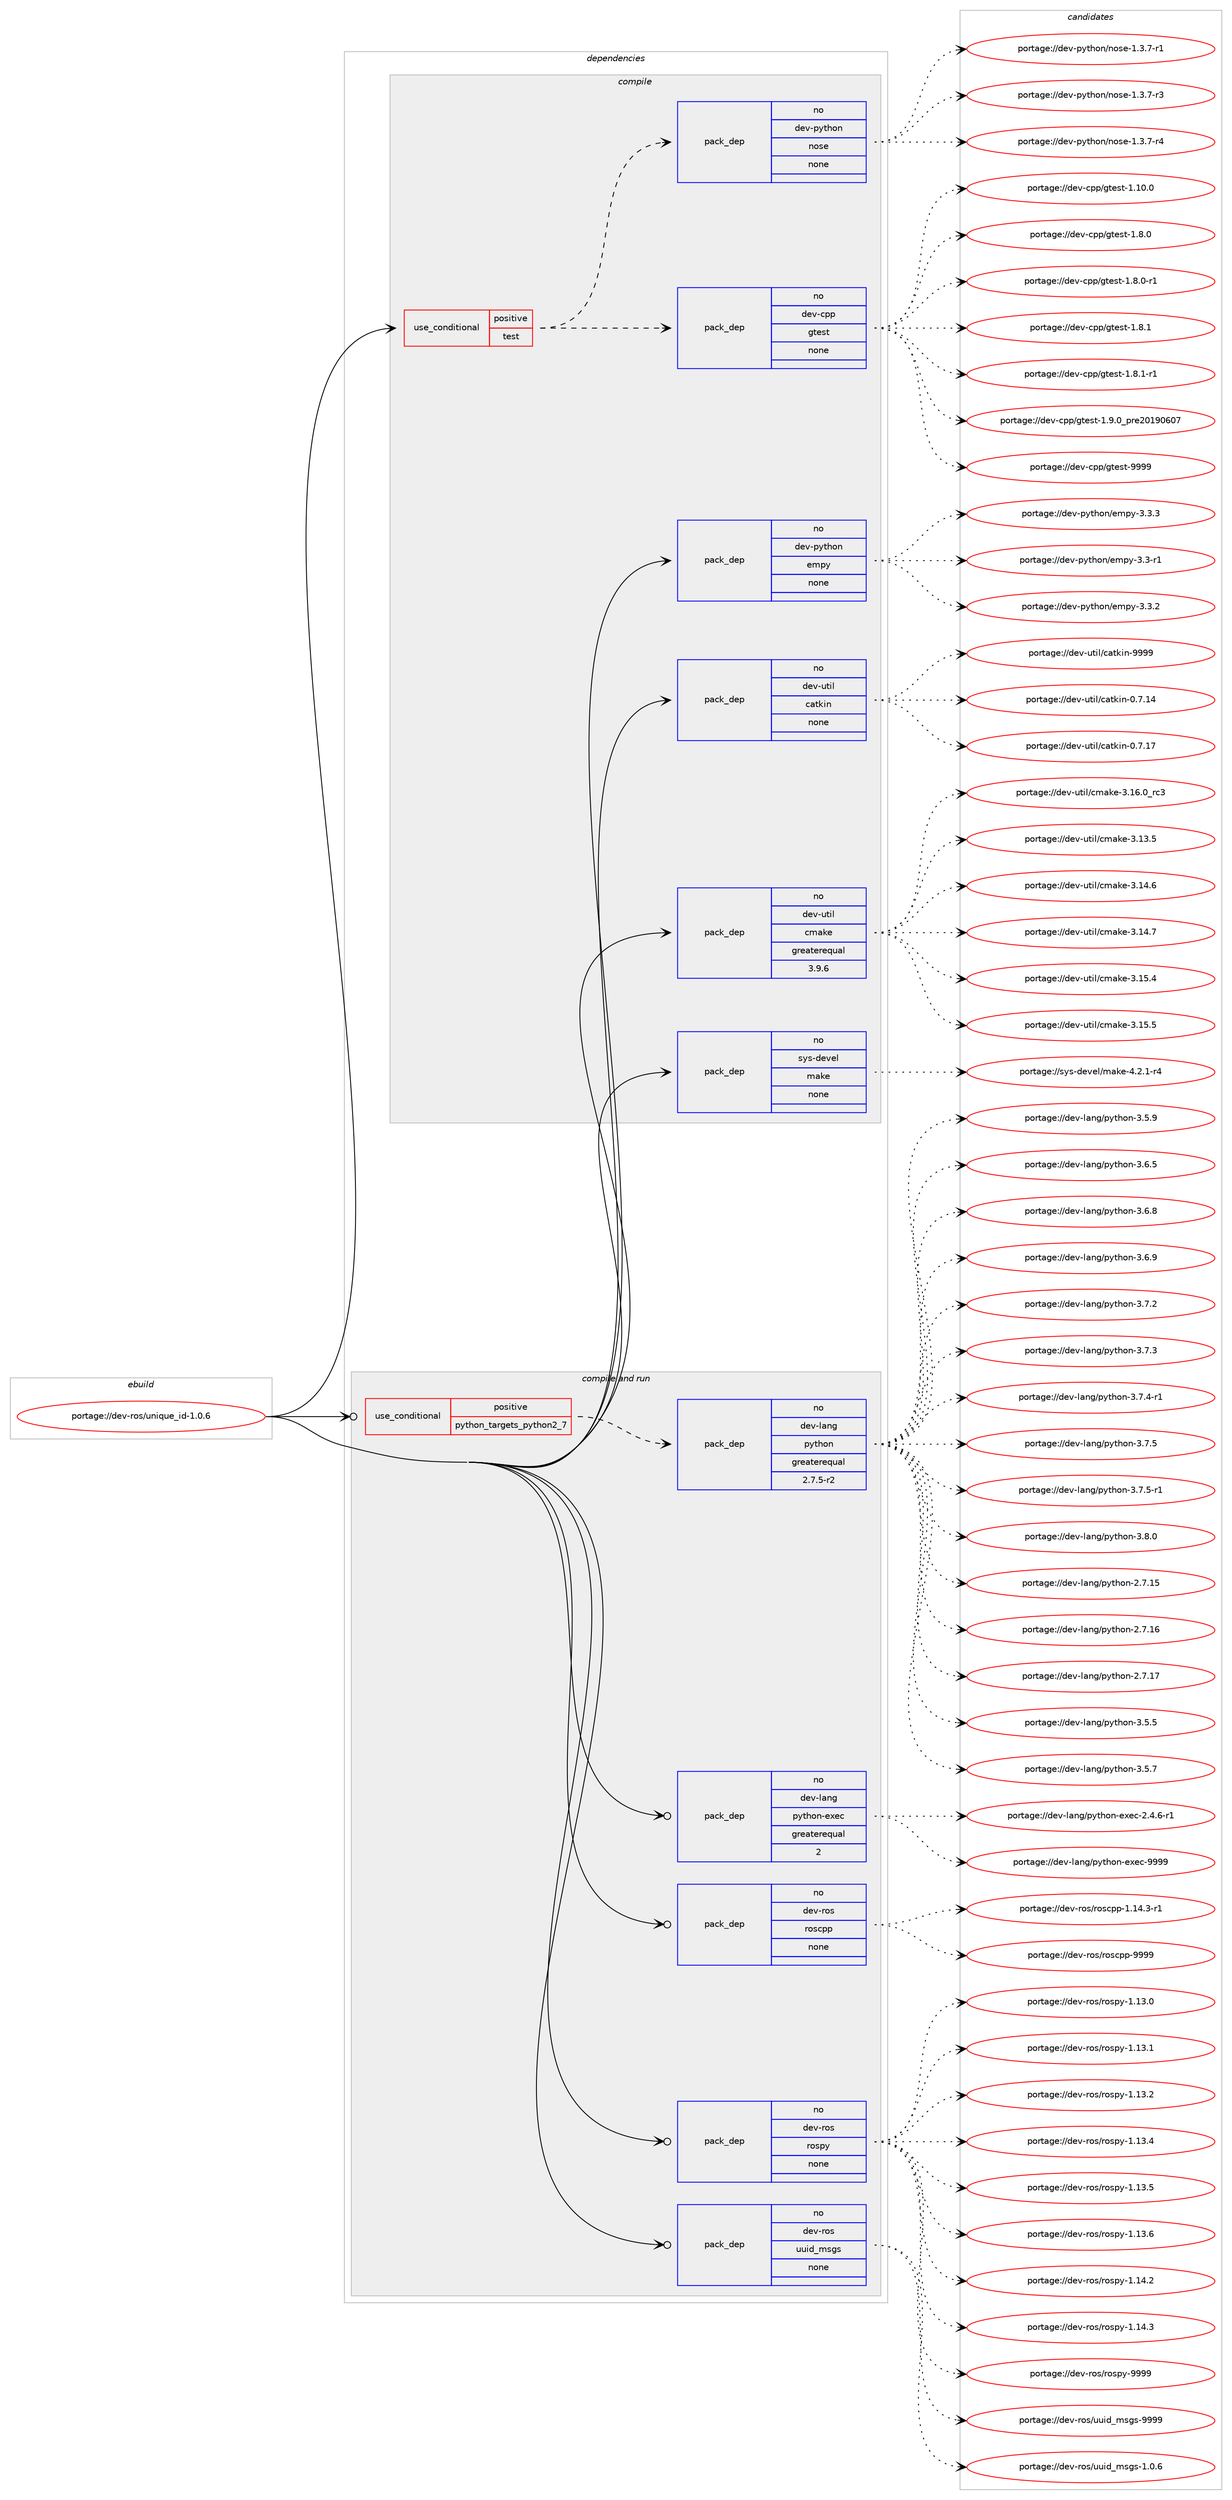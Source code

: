 digraph prolog {

# *************
# Graph options
# *************

newrank=true;
concentrate=true;
compound=true;
graph [rankdir=LR,fontname=Helvetica,fontsize=10,ranksep=1.5];#, ranksep=2.5, nodesep=0.2];
edge  [arrowhead=vee];
node  [fontname=Helvetica,fontsize=10];

# **********
# The ebuild
# **********

subgraph cluster_leftcol {
color=gray;
rank=same;
label=<<i>ebuild</i>>;
id [label="portage://dev-ros/unique_id-1.0.6", color=red, width=4, href="../dev-ros/unique_id-1.0.6.svg"];
}

# ****************
# The dependencies
# ****************

subgraph cluster_midcol {
color=gray;
label=<<i>dependencies</i>>;
subgraph cluster_compile {
fillcolor="#eeeeee";
style=filled;
label=<<i>compile</i>>;
subgraph cond45816 {
dependency207654 [label=<<TABLE BORDER="0" CELLBORDER="1" CELLSPACING="0" CELLPADDING="4"><TR><TD ROWSPAN="3" CELLPADDING="10">use_conditional</TD></TR><TR><TD>positive</TD></TR><TR><TD>test</TD></TR></TABLE>>, shape=none, color=red];
subgraph pack158410 {
dependency207655 [label=<<TABLE BORDER="0" CELLBORDER="1" CELLSPACING="0" CELLPADDING="4" WIDTH="220"><TR><TD ROWSPAN="6" CELLPADDING="30">pack_dep</TD></TR><TR><TD WIDTH="110">no</TD></TR><TR><TD>dev-cpp</TD></TR><TR><TD>gtest</TD></TR><TR><TD>none</TD></TR><TR><TD></TD></TR></TABLE>>, shape=none, color=blue];
}
dependency207654:e -> dependency207655:w [weight=20,style="dashed",arrowhead="vee"];
subgraph pack158411 {
dependency207656 [label=<<TABLE BORDER="0" CELLBORDER="1" CELLSPACING="0" CELLPADDING="4" WIDTH="220"><TR><TD ROWSPAN="6" CELLPADDING="30">pack_dep</TD></TR><TR><TD WIDTH="110">no</TD></TR><TR><TD>dev-python</TD></TR><TR><TD>nose</TD></TR><TR><TD>none</TD></TR><TR><TD></TD></TR></TABLE>>, shape=none, color=blue];
}
dependency207654:e -> dependency207656:w [weight=20,style="dashed",arrowhead="vee"];
}
id:e -> dependency207654:w [weight=20,style="solid",arrowhead="vee"];
subgraph pack158412 {
dependency207657 [label=<<TABLE BORDER="0" CELLBORDER="1" CELLSPACING="0" CELLPADDING="4" WIDTH="220"><TR><TD ROWSPAN="6" CELLPADDING="30">pack_dep</TD></TR><TR><TD WIDTH="110">no</TD></TR><TR><TD>dev-python</TD></TR><TR><TD>empy</TD></TR><TR><TD>none</TD></TR><TR><TD></TD></TR></TABLE>>, shape=none, color=blue];
}
id:e -> dependency207657:w [weight=20,style="solid",arrowhead="vee"];
subgraph pack158413 {
dependency207658 [label=<<TABLE BORDER="0" CELLBORDER="1" CELLSPACING="0" CELLPADDING="4" WIDTH="220"><TR><TD ROWSPAN="6" CELLPADDING="30">pack_dep</TD></TR><TR><TD WIDTH="110">no</TD></TR><TR><TD>dev-util</TD></TR><TR><TD>catkin</TD></TR><TR><TD>none</TD></TR><TR><TD></TD></TR></TABLE>>, shape=none, color=blue];
}
id:e -> dependency207658:w [weight=20,style="solid",arrowhead="vee"];
subgraph pack158414 {
dependency207659 [label=<<TABLE BORDER="0" CELLBORDER="1" CELLSPACING="0" CELLPADDING="4" WIDTH="220"><TR><TD ROWSPAN="6" CELLPADDING="30">pack_dep</TD></TR><TR><TD WIDTH="110">no</TD></TR><TR><TD>dev-util</TD></TR><TR><TD>cmake</TD></TR><TR><TD>greaterequal</TD></TR><TR><TD>3.9.6</TD></TR></TABLE>>, shape=none, color=blue];
}
id:e -> dependency207659:w [weight=20,style="solid",arrowhead="vee"];
subgraph pack158415 {
dependency207660 [label=<<TABLE BORDER="0" CELLBORDER="1" CELLSPACING="0" CELLPADDING="4" WIDTH="220"><TR><TD ROWSPAN="6" CELLPADDING="30">pack_dep</TD></TR><TR><TD WIDTH="110">no</TD></TR><TR><TD>sys-devel</TD></TR><TR><TD>make</TD></TR><TR><TD>none</TD></TR><TR><TD></TD></TR></TABLE>>, shape=none, color=blue];
}
id:e -> dependency207660:w [weight=20,style="solid",arrowhead="vee"];
}
subgraph cluster_compileandrun {
fillcolor="#eeeeee";
style=filled;
label=<<i>compile and run</i>>;
subgraph cond45817 {
dependency207661 [label=<<TABLE BORDER="0" CELLBORDER="1" CELLSPACING="0" CELLPADDING="4"><TR><TD ROWSPAN="3" CELLPADDING="10">use_conditional</TD></TR><TR><TD>positive</TD></TR><TR><TD>python_targets_python2_7</TD></TR></TABLE>>, shape=none, color=red];
subgraph pack158416 {
dependency207662 [label=<<TABLE BORDER="0" CELLBORDER="1" CELLSPACING="0" CELLPADDING="4" WIDTH="220"><TR><TD ROWSPAN="6" CELLPADDING="30">pack_dep</TD></TR><TR><TD WIDTH="110">no</TD></TR><TR><TD>dev-lang</TD></TR><TR><TD>python</TD></TR><TR><TD>greaterequal</TD></TR><TR><TD>2.7.5-r2</TD></TR></TABLE>>, shape=none, color=blue];
}
dependency207661:e -> dependency207662:w [weight=20,style="dashed",arrowhead="vee"];
}
id:e -> dependency207661:w [weight=20,style="solid",arrowhead="odotvee"];
subgraph pack158417 {
dependency207663 [label=<<TABLE BORDER="0" CELLBORDER="1" CELLSPACING="0" CELLPADDING="4" WIDTH="220"><TR><TD ROWSPAN="6" CELLPADDING="30">pack_dep</TD></TR><TR><TD WIDTH="110">no</TD></TR><TR><TD>dev-lang</TD></TR><TR><TD>python-exec</TD></TR><TR><TD>greaterequal</TD></TR><TR><TD>2</TD></TR></TABLE>>, shape=none, color=blue];
}
id:e -> dependency207663:w [weight=20,style="solid",arrowhead="odotvee"];
subgraph pack158418 {
dependency207664 [label=<<TABLE BORDER="0" CELLBORDER="1" CELLSPACING="0" CELLPADDING="4" WIDTH="220"><TR><TD ROWSPAN="6" CELLPADDING="30">pack_dep</TD></TR><TR><TD WIDTH="110">no</TD></TR><TR><TD>dev-ros</TD></TR><TR><TD>roscpp</TD></TR><TR><TD>none</TD></TR><TR><TD></TD></TR></TABLE>>, shape=none, color=blue];
}
id:e -> dependency207664:w [weight=20,style="solid",arrowhead="odotvee"];
subgraph pack158419 {
dependency207665 [label=<<TABLE BORDER="0" CELLBORDER="1" CELLSPACING="0" CELLPADDING="4" WIDTH="220"><TR><TD ROWSPAN="6" CELLPADDING="30">pack_dep</TD></TR><TR><TD WIDTH="110">no</TD></TR><TR><TD>dev-ros</TD></TR><TR><TD>rospy</TD></TR><TR><TD>none</TD></TR><TR><TD></TD></TR></TABLE>>, shape=none, color=blue];
}
id:e -> dependency207665:w [weight=20,style="solid",arrowhead="odotvee"];
subgraph pack158420 {
dependency207666 [label=<<TABLE BORDER="0" CELLBORDER="1" CELLSPACING="0" CELLPADDING="4" WIDTH="220"><TR><TD ROWSPAN="6" CELLPADDING="30">pack_dep</TD></TR><TR><TD WIDTH="110">no</TD></TR><TR><TD>dev-ros</TD></TR><TR><TD>uuid_msgs</TD></TR><TR><TD>none</TD></TR><TR><TD></TD></TR></TABLE>>, shape=none, color=blue];
}
id:e -> dependency207666:w [weight=20,style="solid",arrowhead="odotvee"];
}
subgraph cluster_run {
fillcolor="#eeeeee";
style=filled;
label=<<i>run</i>>;
}
}

# **************
# The candidates
# **************

subgraph cluster_choices {
rank=same;
color=gray;
label=<<i>candidates</i>>;

subgraph choice158410 {
color=black;
nodesep=1;
choiceportage10010111845991121124710311610111511645494649484648 [label="portage://dev-cpp/gtest-1.10.0", color=red, width=4,href="../dev-cpp/gtest-1.10.0.svg"];
choiceportage100101118459911211247103116101115116454946564648 [label="portage://dev-cpp/gtest-1.8.0", color=red, width=4,href="../dev-cpp/gtest-1.8.0.svg"];
choiceportage1001011184599112112471031161011151164549465646484511449 [label="portage://dev-cpp/gtest-1.8.0-r1", color=red, width=4,href="../dev-cpp/gtest-1.8.0-r1.svg"];
choiceportage100101118459911211247103116101115116454946564649 [label="portage://dev-cpp/gtest-1.8.1", color=red, width=4,href="../dev-cpp/gtest-1.8.1.svg"];
choiceportage1001011184599112112471031161011151164549465646494511449 [label="portage://dev-cpp/gtest-1.8.1-r1", color=red, width=4,href="../dev-cpp/gtest-1.8.1-r1.svg"];
choiceportage100101118459911211247103116101115116454946574648951121141015048495748544855 [label="portage://dev-cpp/gtest-1.9.0_pre20190607", color=red, width=4,href="../dev-cpp/gtest-1.9.0_pre20190607.svg"];
choiceportage1001011184599112112471031161011151164557575757 [label="portage://dev-cpp/gtest-9999", color=red, width=4,href="../dev-cpp/gtest-9999.svg"];
dependency207655:e -> choiceportage10010111845991121124710311610111511645494649484648:w [style=dotted,weight="100"];
dependency207655:e -> choiceportage100101118459911211247103116101115116454946564648:w [style=dotted,weight="100"];
dependency207655:e -> choiceportage1001011184599112112471031161011151164549465646484511449:w [style=dotted,weight="100"];
dependency207655:e -> choiceportage100101118459911211247103116101115116454946564649:w [style=dotted,weight="100"];
dependency207655:e -> choiceportage1001011184599112112471031161011151164549465646494511449:w [style=dotted,weight="100"];
dependency207655:e -> choiceportage100101118459911211247103116101115116454946574648951121141015048495748544855:w [style=dotted,weight="100"];
dependency207655:e -> choiceportage1001011184599112112471031161011151164557575757:w [style=dotted,weight="100"];
}
subgraph choice158411 {
color=black;
nodesep=1;
choiceportage10010111845112121116104111110471101111151014549465146554511449 [label="portage://dev-python/nose-1.3.7-r1", color=red, width=4,href="../dev-python/nose-1.3.7-r1.svg"];
choiceportage10010111845112121116104111110471101111151014549465146554511451 [label="portage://dev-python/nose-1.3.7-r3", color=red, width=4,href="../dev-python/nose-1.3.7-r3.svg"];
choiceportage10010111845112121116104111110471101111151014549465146554511452 [label="portage://dev-python/nose-1.3.7-r4", color=red, width=4,href="../dev-python/nose-1.3.7-r4.svg"];
dependency207656:e -> choiceportage10010111845112121116104111110471101111151014549465146554511449:w [style=dotted,weight="100"];
dependency207656:e -> choiceportage10010111845112121116104111110471101111151014549465146554511451:w [style=dotted,weight="100"];
dependency207656:e -> choiceportage10010111845112121116104111110471101111151014549465146554511452:w [style=dotted,weight="100"];
}
subgraph choice158412 {
color=black;
nodesep=1;
choiceportage1001011184511212111610411111047101109112121455146514511449 [label="portage://dev-python/empy-3.3-r1", color=red, width=4,href="../dev-python/empy-3.3-r1.svg"];
choiceportage1001011184511212111610411111047101109112121455146514650 [label="portage://dev-python/empy-3.3.2", color=red, width=4,href="../dev-python/empy-3.3.2.svg"];
choiceportage1001011184511212111610411111047101109112121455146514651 [label="portage://dev-python/empy-3.3.3", color=red, width=4,href="../dev-python/empy-3.3.3.svg"];
dependency207657:e -> choiceportage1001011184511212111610411111047101109112121455146514511449:w [style=dotted,weight="100"];
dependency207657:e -> choiceportage1001011184511212111610411111047101109112121455146514650:w [style=dotted,weight="100"];
dependency207657:e -> choiceportage1001011184511212111610411111047101109112121455146514651:w [style=dotted,weight="100"];
}
subgraph choice158413 {
color=black;
nodesep=1;
choiceportage1001011184511711610510847999711610710511045484655464952 [label="portage://dev-util/catkin-0.7.14", color=red, width=4,href="../dev-util/catkin-0.7.14.svg"];
choiceportage1001011184511711610510847999711610710511045484655464955 [label="portage://dev-util/catkin-0.7.17", color=red, width=4,href="../dev-util/catkin-0.7.17.svg"];
choiceportage100101118451171161051084799971161071051104557575757 [label="portage://dev-util/catkin-9999", color=red, width=4,href="../dev-util/catkin-9999.svg"];
dependency207658:e -> choiceportage1001011184511711610510847999711610710511045484655464952:w [style=dotted,weight="100"];
dependency207658:e -> choiceportage1001011184511711610510847999711610710511045484655464955:w [style=dotted,weight="100"];
dependency207658:e -> choiceportage100101118451171161051084799971161071051104557575757:w [style=dotted,weight="100"];
}
subgraph choice158414 {
color=black;
nodesep=1;
choiceportage1001011184511711610510847991099710710145514649514653 [label="portage://dev-util/cmake-3.13.5", color=red, width=4,href="../dev-util/cmake-3.13.5.svg"];
choiceportage1001011184511711610510847991099710710145514649524654 [label="portage://dev-util/cmake-3.14.6", color=red, width=4,href="../dev-util/cmake-3.14.6.svg"];
choiceportage1001011184511711610510847991099710710145514649524655 [label="portage://dev-util/cmake-3.14.7", color=red, width=4,href="../dev-util/cmake-3.14.7.svg"];
choiceportage1001011184511711610510847991099710710145514649534652 [label="portage://dev-util/cmake-3.15.4", color=red, width=4,href="../dev-util/cmake-3.15.4.svg"];
choiceportage1001011184511711610510847991099710710145514649534653 [label="portage://dev-util/cmake-3.15.5", color=red, width=4,href="../dev-util/cmake-3.15.5.svg"];
choiceportage1001011184511711610510847991099710710145514649544648951149951 [label="portage://dev-util/cmake-3.16.0_rc3", color=red, width=4,href="../dev-util/cmake-3.16.0_rc3.svg"];
dependency207659:e -> choiceportage1001011184511711610510847991099710710145514649514653:w [style=dotted,weight="100"];
dependency207659:e -> choiceportage1001011184511711610510847991099710710145514649524654:w [style=dotted,weight="100"];
dependency207659:e -> choiceportage1001011184511711610510847991099710710145514649524655:w [style=dotted,weight="100"];
dependency207659:e -> choiceportage1001011184511711610510847991099710710145514649534652:w [style=dotted,weight="100"];
dependency207659:e -> choiceportage1001011184511711610510847991099710710145514649534653:w [style=dotted,weight="100"];
dependency207659:e -> choiceportage1001011184511711610510847991099710710145514649544648951149951:w [style=dotted,weight="100"];
}
subgraph choice158415 {
color=black;
nodesep=1;
choiceportage1151211154510010111810110847109971071014552465046494511452 [label="portage://sys-devel/make-4.2.1-r4", color=red, width=4,href="../sys-devel/make-4.2.1-r4.svg"];
dependency207660:e -> choiceportage1151211154510010111810110847109971071014552465046494511452:w [style=dotted,weight="100"];
}
subgraph choice158416 {
color=black;
nodesep=1;
choiceportage10010111845108971101034711212111610411111045504655464953 [label="portage://dev-lang/python-2.7.15", color=red, width=4,href="../dev-lang/python-2.7.15.svg"];
choiceportage10010111845108971101034711212111610411111045504655464954 [label="portage://dev-lang/python-2.7.16", color=red, width=4,href="../dev-lang/python-2.7.16.svg"];
choiceportage10010111845108971101034711212111610411111045504655464955 [label="portage://dev-lang/python-2.7.17", color=red, width=4,href="../dev-lang/python-2.7.17.svg"];
choiceportage100101118451089711010347112121116104111110455146534653 [label="portage://dev-lang/python-3.5.5", color=red, width=4,href="../dev-lang/python-3.5.5.svg"];
choiceportage100101118451089711010347112121116104111110455146534655 [label="portage://dev-lang/python-3.5.7", color=red, width=4,href="../dev-lang/python-3.5.7.svg"];
choiceportage100101118451089711010347112121116104111110455146534657 [label="portage://dev-lang/python-3.5.9", color=red, width=4,href="../dev-lang/python-3.5.9.svg"];
choiceportage100101118451089711010347112121116104111110455146544653 [label="portage://dev-lang/python-3.6.5", color=red, width=4,href="../dev-lang/python-3.6.5.svg"];
choiceportage100101118451089711010347112121116104111110455146544656 [label="portage://dev-lang/python-3.6.8", color=red, width=4,href="../dev-lang/python-3.6.8.svg"];
choiceportage100101118451089711010347112121116104111110455146544657 [label="portage://dev-lang/python-3.6.9", color=red, width=4,href="../dev-lang/python-3.6.9.svg"];
choiceportage100101118451089711010347112121116104111110455146554650 [label="portage://dev-lang/python-3.7.2", color=red, width=4,href="../dev-lang/python-3.7.2.svg"];
choiceportage100101118451089711010347112121116104111110455146554651 [label="portage://dev-lang/python-3.7.3", color=red, width=4,href="../dev-lang/python-3.7.3.svg"];
choiceportage1001011184510897110103471121211161041111104551465546524511449 [label="portage://dev-lang/python-3.7.4-r1", color=red, width=4,href="../dev-lang/python-3.7.4-r1.svg"];
choiceportage100101118451089711010347112121116104111110455146554653 [label="portage://dev-lang/python-3.7.5", color=red, width=4,href="../dev-lang/python-3.7.5.svg"];
choiceportage1001011184510897110103471121211161041111104551465546534511449 [label="portage://dev-lang/python-3.7.5-r1", color=red, width=4,href="../dev-lang/python-3.7.5-r1.svg"];
choiceportage100101118451089711010347112121116104111110455146564648 [label="portage://dev-lang/python-3.8.0", color=red, width=4,href="../dev-lang/python-3.8.0.svg"];
dependency207662:e -> choiceportage10010111845108971101034711212111610411111045504655464953:w [style=dotted,weight="100"];
dependency207662:e -> choiceportage10010111845108971101034711212111610411111045504655464954:w [style=dotted,weight="100"];
dependency207662:e -> choiceportage10010111845108971101034711212111610411111045504655464955:w [style=dotted,weight="100"];
dependency207662:e -> choiceportage100101118451089711010347112121116104111110455146534653:w [style=dotted,weight="100"];
dependency207662:e -> choiceportage100101118451089711010347112121116104111110455146534655:w [style=dotted,weight="100"];
dependency207662:e -> choiceportage100101118451089711010347112121116104111110455146534657:w [style=dotted,weight="100"];
dependency207662:e -> choiceportage100101118451089711010347112121116104111110455146544653:w [style=dotted,weight="100"];
dependency207662:e -> choiceportage100101118451089711010347112121116104111110455146544656:w [style=dotted,weight="100"];
dependency207662:e -> choiceportage100101118451089711010347112121116104111110455146544657:w [style=dotted,weight="100"];
dependency207662:e -> choiceportage100101118451089711010347112121116104111110455146554650:w [style=dotted,weight="100"];
dependency207662:e -> choiceportage100101118451089711010347112121116104111110455146554651:w [style=dotted,weight="100"];
dependency207662:e -> choiceportage1001011184510897110103471121211161041111104551465546524511449:w [style=dotted,weight="100"];
dependency207662:e -> choiceportage100101118451089711010347112121116104111110455146554653:w [style=dotted,weight="100"];
dependency207662:e -> choiceportage1001011184510897110103471121211161041111104551465546534511449:w [style=dotted,weight="100"];
dependency207662:e -> choiceportage100101118451089711010347112121116104111110455146564648:w [style=dotted,weight="100"];
}
subgraph choice158417 {
color=black;
nodesep=1;
choiceportage10010111845108971101034711212111610411111045101120101994550465246544511449 [label="portage://dev-lang/python-exec-2.4.6-r1", color=red, width=4,href="../dev-lang/python-exec-2.4.6-r1.svg"];
choiceportage10010111845108971101034711212111610411111045101120101994557575757 [label="portage://dev-lang/python-exec-9999", color=red, width=4,href="../dev-lang/python-exec-9999.svg"];
dependency207663:e -> choiceportage10010111845108971101034711212111610411111045101120101994550465246544511449:w [style=dotted,weight="100"];
dependency207663:e -> choiceportage10010111845108971101034711212111610411111045101120101994557575757:w [style=dotted,weight="100"];
}
subgraph choice158418 {
color=black;
nodesep=1;
choiceportage100101118451141111154711411111599112112454946495246514511449 [label="portage://dev-ros/roscpp-1.14.3-r1", color=red, width=4,href="../dev-ros/roscpp-1.14.3-r1.svg"];
choiceportage1001011184511411111547114111115991121124557575757 [label="portage://dev-ros/roscpp-9999", color=red, width=4,href="../dev-ros/roscpp-9999.svg"];
dependency207664:e -> choiceportage100101118451141111154711411111599112112454946495246514511449:w [style=dotted,weight="100"];
dependency207664:e -> choiceportage1001011184511411111547114111115991121124557575757:w [style=dotted,weight="100"];
}
subgraph choice158419 {
color=black;
nodesep=1;
choiceportage100101118451141111154711411111511212145494649514648 [label="portage://dev-ros/rospy-1.13.0", color=red, width=4,href="../dev-ros/rospy-1.13.0.svg"];
choiceportage100101118451141111154711411111511212145494649514649 [label="portage://dev-ros/rospy-1.13.1", color=red, width=4,href="../dev-ros/rospy-1.13.1.svg"];
choiceportage100101118451141111154711411111511212145494649514650 [label="portage://dev-ros/rospy-1.13.2", color=red, width=4,href="../dev-ros/rospy-1.13.2.svg"];
choiceportage100101118451141111154711411111511212145494649514652 [label="portage://dev-ros/rospy-1.13.4", color=red, width=4,href="../dev-ros/rospy-1.13.4.svg"];
choiceportage100101118451141111154711411111511212145494649514653 [label="portage://dev-ros/rospy-1.13.5", color=red, width=4,href="../dev-ros/rospy-1.13.5.svg"];
choiceportage100101118451141111154711411111511212145494649514654 [label="portage://dev-ros/rospy-1.13.6", color=red, width=4,href="../dev-ros/rospy-1.13.6.svg"];
choiceportage100101118451141111154711411111511212145494649524650 [label="portage://dev-ros/rospy-1.14.2", color=red, width=4,href="../dev-ros/rospy-1.14.2.svg"];
choiceportage100101118451141111154711411111511212145494649524651 [label="portage://dev-ros/rospy-1.14.3", color=red, width=4,href="../dev-ros/rospy-1.14.3.svg"];
choiceportage10010111845114111115471141111151121214557575757 [label="portage://dev-ros/rospy-9999", color=red, width=4,href="../dev-ros/rospy-9999.svg"];
dependency207665:e -> choiceportage100101118451141111154711411111511212145494649514648:w [style=dotted,weight="100"];
dependency207665:e -> choiceportage100101118451141111154711411111511212145494649514649:w [style=dotted,weight="100"];
dependency207665:e -> choiceportage100101118451141111154711411111511212145494649514650:w [style=dotted,weight="100"];
dependency207665:e -> choiceportage100101118451141111154711411111511212145494649514652:w [style=dotted,weight="100"];
dependency207665:e -> choiceportage100101118451141111154711411111511212145494649514653:w [style=dotted,weight="100"];
dependency207665:e -> choiceportage100101118451141111154711411111511212145494649514654:w [style=dotted,weight="100"];
dependency207665:e -> choiceportage100101118451141111154711411111511212145494649524650:w [style=dotted,weight="100"];
dependency207665:e -> choiceportage100101118451141111154711411111511212145494649524651:w [style=dotted,weight="100"];
dependency207665:e -> choiceportage10010111845114111115471141111151121214557575757:w [style=dotted,weight="100"];
}
subgraph choice158420 {
color=black;
nodesep=1;
choiceportage100101118451141111154711711710510095109115103115454946484654 [label="portage://dev-ros/uuid_msgs-1.0.6", color=red, width=4,href="../dev-ros/uuid_msgs-1.0.6.svg"];
choiceportage1001011184511411111547117117105100951091151031154557575757 [label="portage://dev-ros/uuid_msgs-9999", color=red, width=4,href="../dev-ros/uuid_msgs-9999.svg"];
dependency207666:e -> choiceportage100101118451141111154711711710510095109115103115454946484654:w [style=dotted,weight="100"];
dependency207666:e -> choiceportage1001011184511411111547117117105100951091151031154557575757:w [style=dotted,weight="100"];
}
}

}
